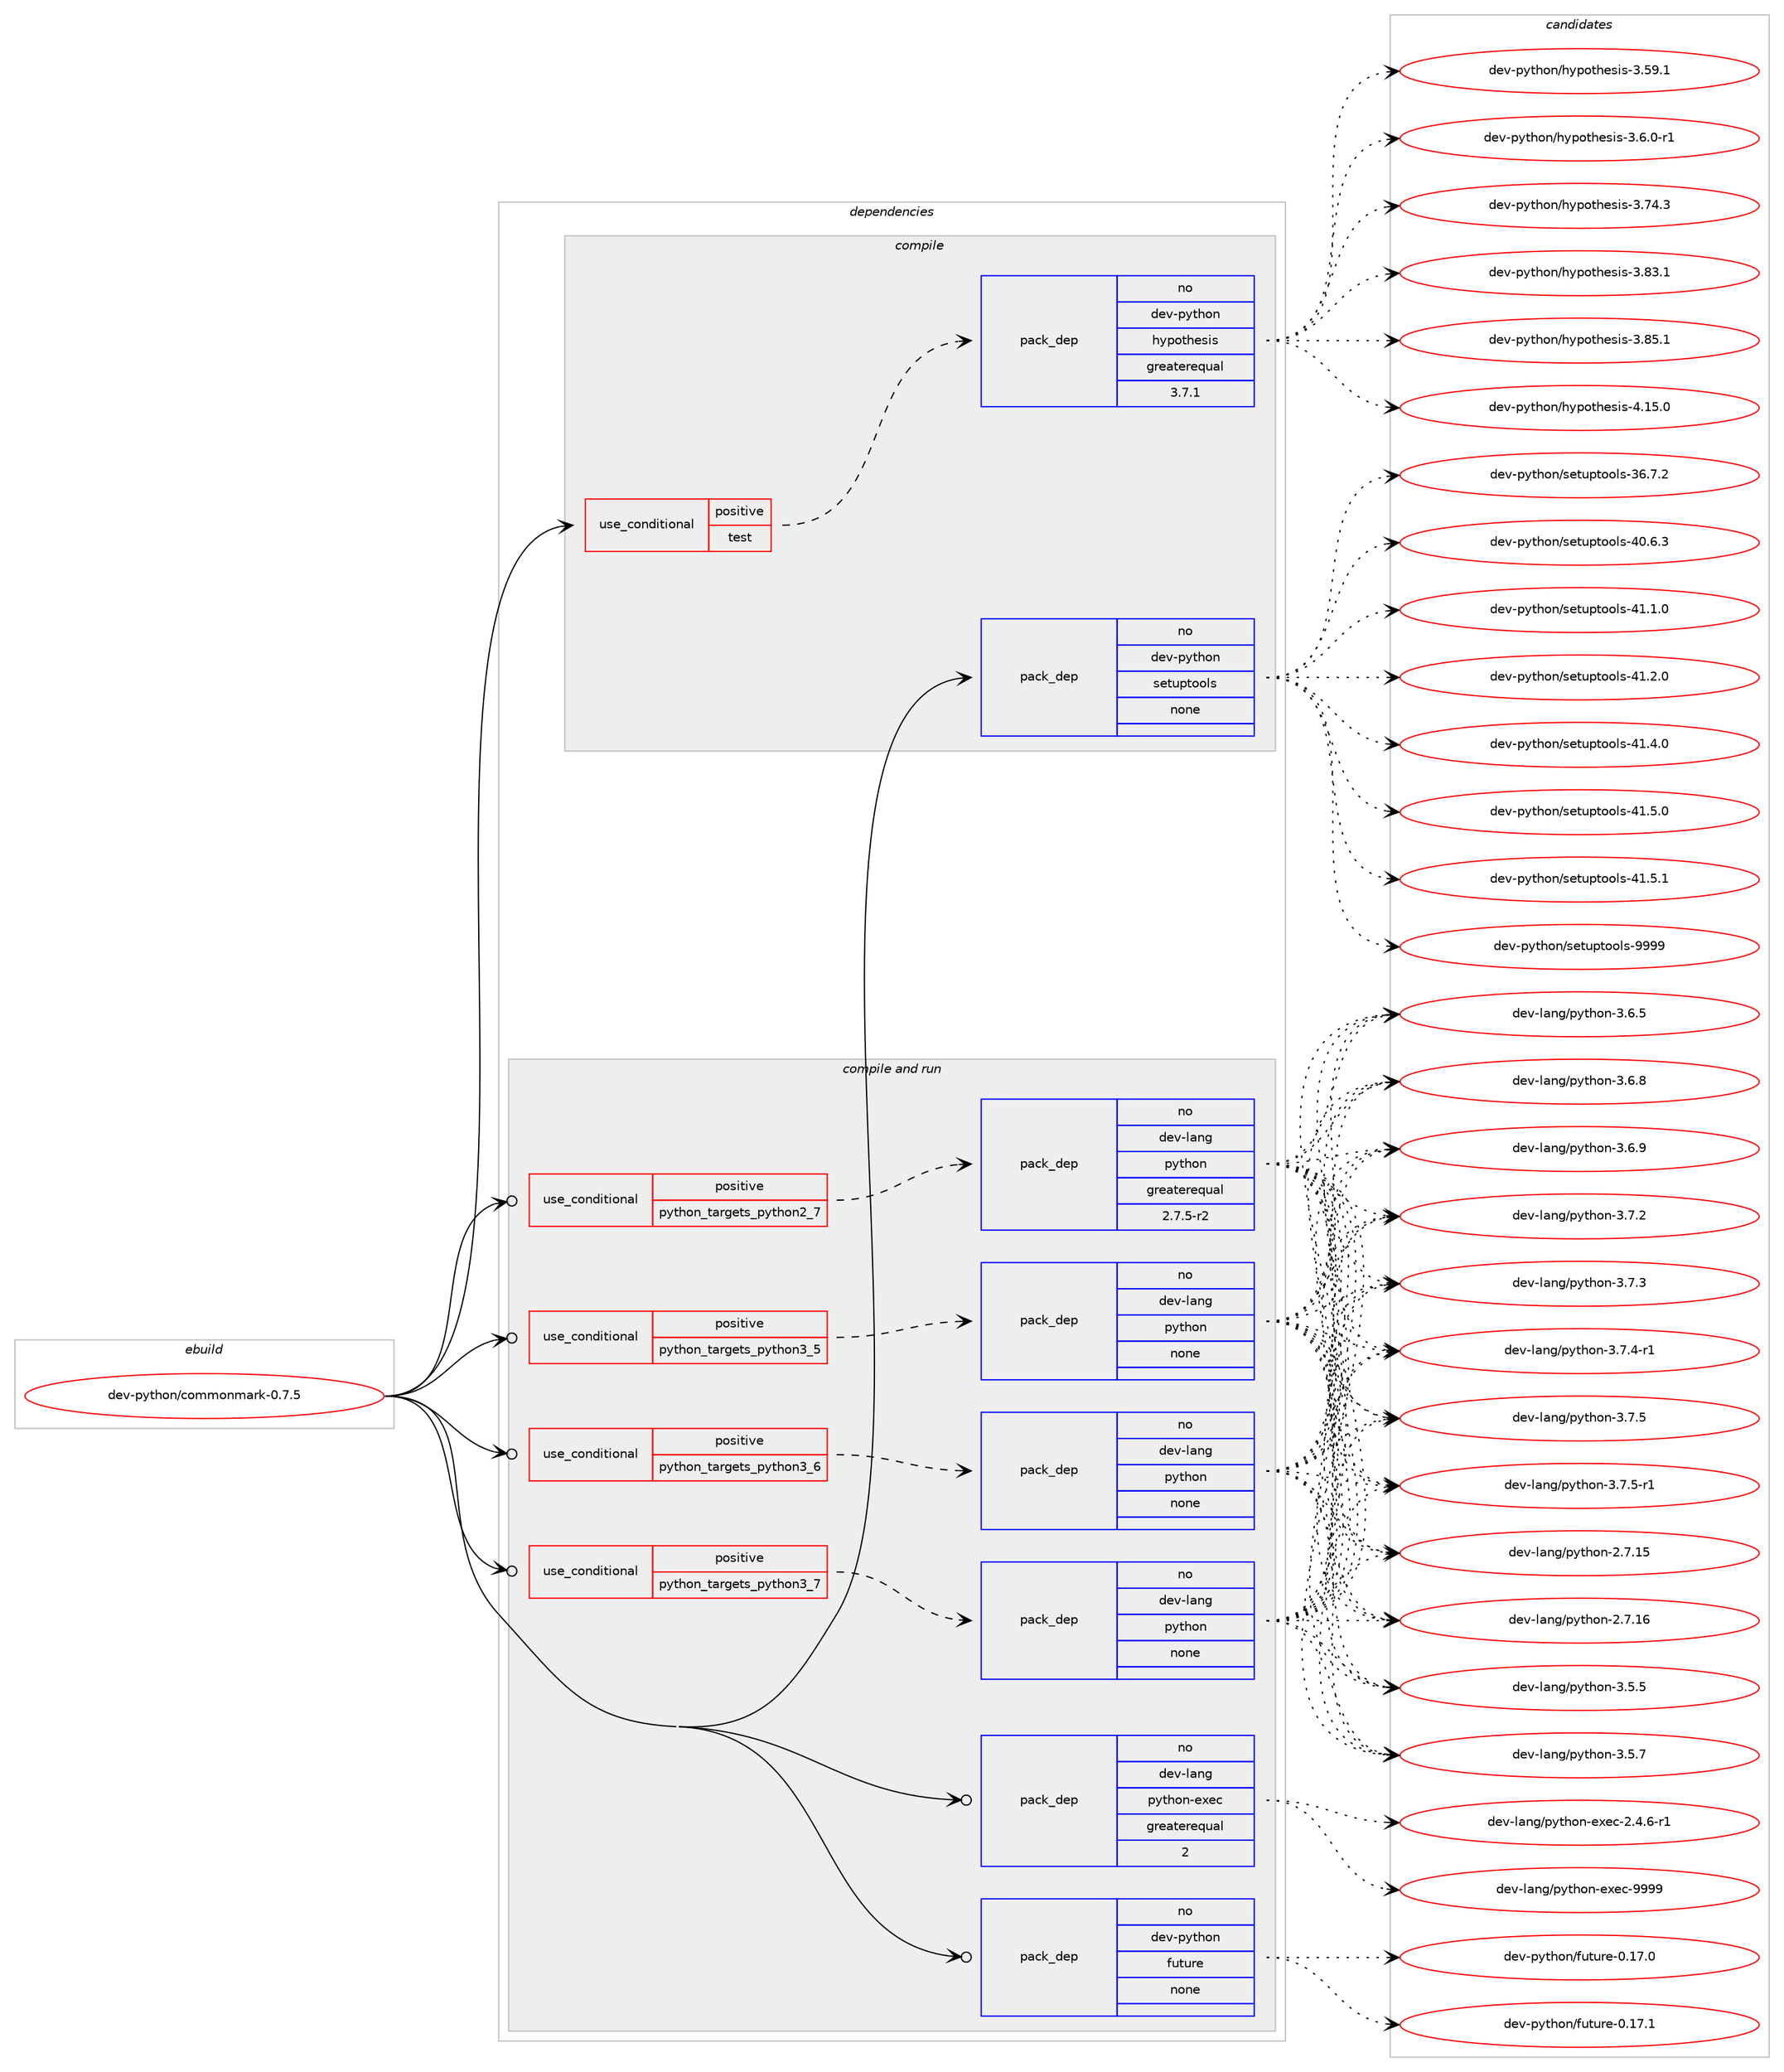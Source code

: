 digraph prolog {

# *************
# Graph options
# *************

newrank=true;
concentrate=true;
compound=true;
graph [rankdir=LR,fontname=Helvetica,fontsize=10,ranksep=1.5];#, ranksep=2.5, nodesep=0.2];
edge  [arrowhead=vee];
node  [fontname=Helvetica,fontsize=10];

# **********
# The ebuild
# **********

subgraph cluster_leftcol {
color=gray;
rank=same;
label=<<i>ebuild</i>>;
id [label="dev-python/commonmark-0.7.5", color=red, width=4, href="../dev-python/commonmark-0.7.5.svg"];
}

# ****************
# The dependencies
# ****************

subgraph cluster_midcol {
color=gray;
label=<<i>dependencies</i>>;
subgraph cluster_compile {
fillcolor="#eeeeee";
style=filled;
label=<<i>compile</i>>;
subgraph cond137776 {
dependency599641 [label=<<TABLE BORDER="0" CELLBORDER="1" CELLSPACING="0" CELLPADDING="4"><TR><TD ROWSPAN="3" CELLPADDING="10">use_conditional</TD></TR><TR><TD>positive</TD></TR><TR><TD>test</TD></TR></TABLE>>, shape=none, color=red];
subgraph pack450086 {
dependency599642 [label=<<TABLE BORDER="0" CELLBORDER="1" CELLSPACING="0" CELLPADDING="4" WIDTH="220"><TR><TD ROWSPAN="6" CELLPADDING="30">pack_dep</TD></TR><TR><TD WIDTH="110">no</TD></TR><TR><TD>dev-python</TD></TR><TR><TD>hypothesis</TD></TR><TR><TD>greaterequal</TD></TR><TR><TD>3.7.1</TD></TR></TABLE>>, shape=none, color=blue];
}
dependency599641:e -> dependency599642:w [weight=20,style="dashed",arrowhead="vee"];
}
id:e -> dependency599641:w [weight=20,style="solid",arrowhead="vee"];
subgraph pack450087 {
dependency599643 [label=<<TABLE BORDER="0" CELLBORDER="1" CELLSPACING="0" CELLPADDING="4" WIDTH="220"><TR><TD ROWSPAN="6" CELLPADDING="30">pack_dep</TD></TR><TR><TD WIDTH="110">no</TD></TR><TR><TD>dev-python</TD></TR><TR><TD>setuptools</TD></TR><TR><TD>none</TD></TR><TR><TD></TD></TR></TABLE>>, shape=none, color=blue];
}
id:e -> dependency599643:w [weight=20,style="solid",arrowhead="vee"];
}
subgraph cluster_compileandrun {
fillcolor="#eeeeee";
style=filled;
label=<<i>compile and run</i>>;
subgraph cond137777 {
dependency599644 [label=<<TABLE BORDER="0" CELLBORDER="1" CELLSPACING="0" CELLPADDING="4"><TR><TD ROWSPAN="3" CELLPADDING="10">use_conditional</TD></TR><TR><TD>positive</TD></TR><TR><TD>python_targets_python2_7</TD></TR></TABLE>>, shape=none, color=red];
subgraph pack450088 {
dependency599645 [label=<<TABLE BORDER="0" CELLBORDER="1" CELLSPACING="0" CELLPADDING="4" WIDTH="220"><TR><TD ROWSPAN="6" CELLPADDING="30">pack_dep</TD></TR><TR><TD WIDTH="110">no</TD></TR><TR><TD>dev-lang</TD></TR><TR><TD>python</TD></TR><TR><TD>greaterequal</TD></TR><TR><TD>2.7.5-r2</TD></TR></TABLE>>, shape=none, color=blue];
}
dependency599644:e -> dependency599645:w [weight=20,style="dashed",arrowhead="vee"];
}
id:e -> dependency599644:w [weight=20,style="solid",arrowhead="odotvee"];
subgraph cond137778 {
dependency599646 [label=<<TABLE BORDER="0" CELLBORDER="1" CELLSPACING="0" CELLPADDING="4"><TR><TD ROWSPAN="3" CELLPADDING="10">use_conditional</TD></TR><TR><TD>positive</TD></TR><TR><TD>python_targets_python3_5</TD></TR></TABLE>>, shape=none, color=red];
subgraph pack450089 {
dependency599647 [label=<<TABLE BORDER="0" CELLBORDER="1" CELLSPACING="0" CELLPADDING="4" WIDTH="220"><TR><TD ROWSPAN="6" CELLPADDING="30">pack_dep</TD></TR><TR><TD WIDTH="110">no</TD></TR><TR><TD>dev-lang</TD></TR><TR><TD>python</TD></TR><TR><TD>none</TD></TR><TR><TD></TD></TR></TABLE>>, shape=none, color=blue];
}
dependency599646:e -> dependency599647:w [weight=20,style="dashed",arrowhead="vee"];
}
id:e -> dependency599646:w [weight=20,style="solid",arrowhead="odotvee"];
subgraph cond137779 {
dependency599648 [label=<<TABLE BORDER="0" CELLBORDER="1" CELLSPACING="0" CELLPADDING="4"><TR><TD ROWSPAN="3" CELLPADDING="10">use_conditional</TD></TR><TR><TD>positive</TD></TR><TR><TD>python_targets_python3_6</TD></TR></TABLE>>, shape=none, color=red];
subgraph pack450090 {
dependency599649 [label=<<TABLE BORDER="0" CELLBORDER="1" CELLSPACING="0" CELLPADDING="4" WIDTH="220"><TR><TD ROWSPAN="6" CELLPADDING="30">pack_dep</TD></TR><TR><TD WIDTH="110">no</TD></TR><TR><TD>dev-lang</TD></TR><TR><TD>python</TD></TR><TR><TD>none</TD></TR><TR><TD></TD></TR></TABLE>>, shape=none, color=blue];
}
dependency599648:e -> dependency599649:w [weight=20,style="dashed",arrowhead="vee"];
}
id:e -> dependency599648:w [weight=20,style="solid",arrowhead="odotvee"];
subgraph cond137780 {
dependency599650 [label=<<TABLE BORDER="0" CELLBORDER="1" CELLSPACING="0" CELLPADDING="4"><TR><TD ROWSPAN="3" CELLPADDING="10">use_conditional</TD></TR><TR><TD>positive</TD></TR><TR><TD>python_targets_python3_7</TD></TR></TABLE>>, shape=none, color=red];
subgraph pack450091 {
dependency599651 [label=<<TABLE BORDER="0" CELLBORDER="1" CELLSPACING="0" CELLPADDING="4" WIDTH="220"><TR><TD ROWSPAN="6" CELLPADDING="30">pack_dep</TD></TR><TR><TD WIDTH="110">no</TD></TR><TR><TD>dev-lang</TD></TR><TR><TD>python</TD></TR><TR><TD>none</TD></TR><TR><TD></TD></TR></TABLE>>, shape=none, color=blue];
}
dependency599650:e -> dependency599651:w [weight=20,style="dashed",arrowhead="vee"];
}
id:e -> dependency599650:w [weight=20,style="solid",arrowhead="odotvee"];
subgraph pack450092 {
dependency599652 [label=<<TABLE BORDER="0" CELLBORDER="1" CELLSPACING="0" CELLPADDING="4" WIDTH="220"><TR><TD ROWSPAN="6" CELLPADDING="30">pack_dep</TD></TR><TR><TD WIDTH="110">no</TD></TR><TR><TD>dev-lang</TD></TR><TR><TD>python-exec</TD></TR><TR><TD>greaterequal</TD></TR><TR><TD>2</TD></TR></TABLE>>, shape=none, color=blue];
}
id:e -> dependency599652:w [weight=20,style="solid",arrowhead="odotvee"];
subgraph pack450093 {
dependency599653 [label=<<TABLE BORDER="0" CELLBORDER="1" CELLSPACING="0" CELLPADDING="4" WIDTH="220"><TR><TD ROWSPAN="6" CELLPADDING="30">pack_dep</TD></TR><TR><TD WIDTH="110">no</TD></TR><TR><TD>dev-python</TD></TR><TR><TD>future</TD></TR><TR><TD>none</TD></TR><TR><TD></TD></TR></TABLE>>, shape=none, color=blue];
}
id:e -> dependency599653:w [weight=20,style="solid",arrowhead="odotvee"];
}
subgraph cluster_run {
fillcolor="#eeeeee";
style=filled;
label=<<i>run</i>>;
}
}

# **************
# The candidates
# **************

subgraph cluster_choices {
rank=same;
color=gray;
label=<<i>candidates</i>>;

subgraph choice450086 {
color=black;
nodesep=1;
choice100101118451121211161041111104710412111211111610410111510511545514653574649 [label="dev-python/hypothesis-3.59.1", color=red, width=4,href="../dev-python/hypothesis-3.59.1.svg"];
choice10010111845112121116104111110471041211121111161041011151051154551465446484511449 [label="dev-python/hypothesis-3.6.0-r1", color=red, width=4,href="../dev-python/hypothesis-3.6.0-r1.svg"];
choice100101118451121211161041111104710412111211111610410111510511545514655524651 [label="dev-python/hypothesis-3.74.3", color=red, width=4,href="../dev-python/hypothesis-3.74.3.svg"];
choice100101118451121211161041111104710412111211111610410111510511545514656514649 [label="dev-python/hypothesis-3.83.1", color=red, width=4,href="../dev-python/hypothesis-3.83.1.svg"];
choice100101118451121211161041111104710412111211111610410111510511545514656534649 [label="dev-python/hypothesis-3.85.1", color=red, width=4,href="../dev-python/hypothesis-3.85.1.svg"];
choice100101118451121211161041111104710412111211111610410111510511545524649534648 [label="dev-python/hypothesis-4.15.0", color=red, width=4,href="../dev-python/hypothesis-4.15.0.svg"];
dependency599642:e -> choice100101118451121211161041111104710412111211111610410111510511545514653574649:w [style=dotted,weight="100"];
dependency599642:e -> choice10010111845112121116104111110471041211121111161041011151051154551465446484511449:w [style=dotted,weight="100"];
dependency599642:e -> choice100101118451121211161041111104710412111211111610410111510511545514655524651:w [style=dotted,weight="100"];
dependency599642:e -> choice100101118451121211161041111104710412111211111610410111510511545514656514649:w [style=dotted,weight="100"];
dependency599642:e -> choice100101118451121211161041111104710412111211111610410111510511545514656534649:w [style=dotted,weight="100"];
dependency599642:e -> choice100101118451121211161041111104710412111211111610410111510511545524649534648:w [style=dotted,weight="100"];
}
subgraph choice450087 {
color=black;
nodesep=1;
choice100101118451121211161041111104711510111611711211611111110811545515446554650 [label="dev-python/setuptools-36.7.2", color=red, width=4,href="../dev-python/setuptools-36.7.2.svg"];
choice100101118451121211161041111104711510111611711211611111110811545524846544651 [label="dev-python/setuptools-40.6.3", color=red, width=4,href="../dev-python/setuptools-40.6.3.svg"];
choice100101118451121211161041111104711510111611711211611111110811545524946494648 [label="dev-python/setuptools-41.1.0", color=red, width=4,href="../dev-python/setuptools-41.1.0.svg"];
choice100101118451121211161041111104711510111611711211611111110811545524946504648 [label="dev-python/setuptools-41.2.0", color=red, width=4,href="../dev-python/setuptools-41.2.0.svg"];
choice100101118451121211161041111104711510111611711211611111110811545524946524648 [label="dev-python/setuptools-41.4.0", color=red, width=4,href="../dev-python/setuptools-41.4.0.svg"];
choice100101118451121211161041111104711510111611711211611111110811545524946534648 [label="dev-python/setuptools-41.5.0", color=red, width=4,href="../dev-python/setuptools-41.5.0.svg"];
choice100101118451121211161041111104711510111611711211611111110811545524946534649 [label="dev-python/setuptools-41.5.1", color=red, width=4,href="../dev-python/setuptools-41.5.1.svg"];
choice10010111845112121116104111110471151011161171121161111111081154557575757 [label="dev-python/setuptools-9999", color=red, width=4,href="../dev-python/setuptools-9999.svg"];
dependency599643:e -> choice100101118451121211161041111104711510111611711211611111110811545515446554650:w [style=dotted,weight="100"];
dependency599643:e -> choice100101118451121211161041111104711510111611711211611111110811545524846544651:w [style=dotted,weight="100"];
dependency599643:e -> choice100101118451121211161041111104711510111611711211611111110811545524946494648:w [style=dotted,weight="100"];
dependency599643:e -> choice100101118451121211161041111104711510111611711211611111110811545524946504648:w [style=dotted,weight="100"];
dependency599643:e -> choice100101118451121211161041111104711510111611711211611111110811545524946524648:w [style=dotted,weight="100"];
dependency599643:e -> choice100101118451121211161041111104711510111611711211611111110811545524946534648:w [style=dotted,weight="100"];
dependency599643:e -> choice100101118451121211161041111104711510111611711211611111110811545524946534649:w [style=dotted,weight="100"];
dependency599643:e -> choice10010111845112121116104111110471151011161171121161111111081154557575757:w [style=dotted,weight="100"];
}
subgraph choice450088 {
color=black;
nodesep=1;
choice10010111845108971101034711212111610411111045504655464953 [label="dev-lang/python-2.7.15", color=red, width=4,href="../dev-lang/python-2.7.15.svg"];
choice10010111845108971101034711212111610411111045504655464954 [label="dev-lang/python-2.7.16", color=red, width=4,href="../dev-lang/python-2.7.16.svg"];
choice100101118451089711010347112121116104111110455146534653 [label="dev-lang/python-3.5.5", color=red, width=4,href="../dev-lang/python-3.5.5.svg"];
choice100101118451089711010347112121116104111110455146534655 [label="dev-lang/python-3.5.7", color=red, width=4,href="../dev-lang/python-3.5.7.svg"];
choice100101118451089711010347112121116104111110455146544653 [label="dev-lang/python-3.6.5", color=red, width=4,href="../dev-lang/python-3.6.5.svg"];
choice100101118451089711010347112121116104111110455146544656 [label="dev-lang/python-3.6.8", color=red, width=4,href="../dev-lang/python-3.6.8.svg"];
choice100101118451089711010347112121116104111110455146544657 [label="dev-lang/python-3.6.9", color=red, width=4,href="../dev-lang/python-3.6.9.svg"];
choice100101118451089711010347112121116104111110455146554650 [label="dev-lang/python-3.7.2", color=red, width=4,href="../dev-lang/python-3.7.2.svg"];
choice100101118451089711010347112121116104111110455146554651 [label="dev-lang/python-3.7.3", color=red, width=4,href="../dev-lang/python-3.7.3.svg"];
choice1001011184510897110103471121211161041111104551465546524511449 [label="dev-lang/python-3.7.4-r1", color=red, width=4,href="../dev-lang/python-3.7.4-r1.svg"];
choice100101118451089711010347112121116104111110455146554653 [label="dev-lang/python-3.7.5", color=red, width=4,href="../dev-lang/python-3.7.5.svg"];
choice1001011184510897110103471121211161041111104551465546534511449 [label="dev-lang/python-3.7.5-r1", color=red, width=4,href="../dev-lang/python-3.7.5-r1.svg"];
dependency599645:e -> choice10010111845108971101034711212111610411111045504655464953:w [style=dotted,weight="100"];
dependency599645:e -> choice10010111845108971101034711212111610411111045504655464954:w [style=dotted,weight="100"];
dependency599645:e -> choice100101118451089711010347112121116104111110455146534653:w [style=dotted,weight="100"];
dependency599645:e -> choice100101118451089711010347112121116104111110455146534655:w [style=dotted,weight="100"];
dependency599645:e -> choice100101118451089711010347112121116104111110455146544653:w [style=dotted,weight="100"];
dependency599645:e -> choice100101118451089711010347112121116104111110455146544656:w [style=dotted,weight="100"];
dependency599645:e -> choice100101118451089711010347112121116104111110455146544657:w [style=dotted,weight="100"];
dependency599645:e -> choice100101118451089711010347112121116104111110455146554650:w [style=dotted,weight="100"];
dependency599645:e -> choice100101118451089711010347112121116104111110455146554651:w [style=dotted,weight="100"];
dependency599645:e -> choice1001011184510897110103471121211161041111104551465546524511449:w [style=dotted,weight="100"];
dependency599645:e -> choice100101118451089711010347112121116104111110455146554653:w [style=dotted,weight="100"];
dependency599645:e -> choice1001011184510897110103471121211161041111104551465546534511449:w [style=dotted,weight="100"];
}
subgraph choice450089 {
color=black;
nodesep=1;
choice10010111845108971101034711212111610411111045504655464953 [label="dev-lang/python-2.7.15", color=red, width=4,href="../dev-lang/python-2.7.15.svg"];
choice10010111845108971101034711212111610411111045504655464954 [label="dev-lang/python-2.7.16", color=red, width=4,href="../dev-lang/python-2.7.16.svg"];
choice100101118451089711010347112121116104111110455146534653 [label="dev-lang/python-3.5.5", color=red, width=4,href="../dev-lang/python-3.5.5.svg"];
choice100101118451089711010347112121116104111110455146534655 [label="dev-lang/python-3.5.7", color=red, width=4,href="../dev-lang/python-3.5.7.svg"];
choice100101118451089711010347112121116104111110455146544653 [label="dev-lang/python-3.6.5", color=red, width=4,href="../dev-lang/python-3.6.5.svg"];
choice100101118451089711010347112121116104111110455146544656 [label="dev-lang/python-3.6.8", color=red, width=4,href="../dev-lang/python-3.6.8.svg"];
choice100101118451089711010347112121116104111110455146544657 [label="dev-lang/python-3.6.9", color=red, width=4,href="../dev-lang/python-3.6.9.svg"];
choice100101118451089711010347112121116104111110455146554650 [label="dev-lang/python-3.7.2", color=red, width=4,href="../dev-lang/python-3.7.2.svg"];
choice100101118451089711010347112121116104111110455146554651 [label="dev-lang/python-3.7.3", color=red, width=4,href="../dev-lang/python-3.7.3.svg"];
choice1001011184510897110103471121211161041111104551465546524511449 [label="dev-lang/python-3.7.4-r1", color=red, width=4,href="../dev-lang/python-3.7.4-r1.svg"];
choice100101118451089711010347112121116104111110455146554653 [label="dev-lang/python-3.7.5", color=red, width=4,href="../dev-lang/python-3.7.5.svg"];
choice1001011184510897110103471121211161041111104551465546534511449 [label="dev-lang/python-3.7.5-r1", color=red, width=4,href="../dev-lang/python-3.7.5-r1.svg"];
dependency599647:e -> choice10010111845108971101034711212111610411111045504655464953:w [style=dotted,weight="100"];
dependency599647:e -> choice10010111845108971101034711212111610411111045504655464954:w [style=dotted,weight="100"];
dependency599647:e -> choice100101118451089711010347112121116104111110455146534653:w [style=dotted,weight="100"];
dependency599647:e -> choice100101118451089711010347112121116104111110455146534655:w [style=dotted,weight="100"];
dependency599647:e -> choice100101118451089711010347112121116104111110455146544653:w [style=dotted,weight="100"];
dependency599647:e -> choice100101118451089711010347112121116104111110455146544656:w [style=dotted,weight="100"];
dependency599647:e -> choice100101118451089711010347112121116104111110455146544657:w [style=dotted,weight="100"];
dependency599647:e -> choice100101118451089711010347112121116104111110455146554650:w [style=dotted,weight="100"];
dependency599647:e -> choice100101118451089711010347112121116104111110455146554651:w [style=dotted,weight="100"];
dependency599647:e -> choice1001011184510897110103471121211161041111104551465546524511449:w [style=dotted,weight="100"];
dependency599647:e -> choice100101118451089711010347112121116104111110455146554653:w [style=dotted,weight="100"];
dependency599647:e -> choice1001011184510897110103471121211161041111104551465546534511449:w [style=dotted,weight="100"];
}
subgraph choice450090 {
color=black;
nodesep=1;
choice10010111845108971101034711212111610411111045504655464953 [label="dev-lang/python-2.7.15", color=red, width=4,href="../dev-lang/python-2.7.15.svg"];
choice10010111845108971101034711212111610411111045504655464954 [label="dev-lang/python-2.7.16", color=red, width=4,href="../dev-lang/python-2.7.16.svg"];
choice100101118451089711010347112121116104111110455146534653 [label="dev-lang/python-3.5.5", color=red, width=4,href="../dev-lang/python-3.5.5.svg"];
choice100101118451089711010347112121116104111110455146534655 [label="dev-lang/python-3.5.7", color=red, width=4,href="../dev-lang/python-3.5.7.svg"];
choice100101118451089711010347112121116104111110455146544653 [label="dev-lang/python-3.6.5", color=red, width=4,href="../dev-lang/python-3.6.5.svg"];
choice100101118451089711010347112121116104111110455146544656 [label="dev-lang/python-3.6.8", color=red, width=4,href="../dev-lang/python-3.6.8.svg"];
choice100101118451089711010347112121116104111110455146544657 [label="dev-lang/python-3.6.9", color=red, width=4,href="../dev-lang/python-3.6.9.svg"];
choice100101118451089711010347112121116104111110455146554650 [label="dev-lang/python-3.7.2", color=red, width=4,href="../dev-lang/python-3.7.2.svg"];
choice100101118451089711010347112121116104111110455146554651 [label="dev-lang/python-3.7.3", color=red, width=4,href="../dev-lang/python-3.7.3.svg"];
choice1001011184510897110103471121211161041111104551465546524511449 [label="dev-lang/python-3.7.4-r1", color=red, width=4,href="../dev-lang/python-3.7.4-r1.svg"];
choice100101118451089711010347112121116104111110455146554653 [label="dev-lang/python-3.7.5", color=red, width=4,href="../dev-lang/python-3.7.5.svg"];
choice1001011184510897110103471121211161041111104551465546534511449 [label="dev-lang/python-3.7.5-r1", color=red, width=4,href="../dev-lang/python-3.7.5-r1.svg"];
dependency599649:e -> choice10010111845108971101034711212111610411111045504655464953:w [style=dotted,weight="100"];
dependency599649:e -> choice10010111845108971101034711212111610411111045504655464954:w [style=dotted,weight="100"];
dependency599649:e -> choice100101118451089711010347112121116104111110455146534653:w [style=dotted,weight="100"];
dependency599649:e -> choice100101118451089711010347112121116104111110455146534655:w [style=dotted,weight="100"];
dependency599649:e -> choice100101118451089711010347112121116104111110455146544653:w [style=dotted,weight="100"];
dependency599649:e -> choice100101118451089711010347112121116104111110455146544656:w [style=dotted,weight="100"];
dependency599649:e -> choice100101118451089711010347112121116104111110455146544657:w [style=dotted,weight="100"];
dependency599649:e -> choice100101118451089711010347112121116104111110455146554650:w [style=dotted,weight="100"];
dependency599649:e -> choice100101118451089711010347112121116104111110455146554651:w [style=dotted,weight="100"];
dependency599649:e -> choice1001011184510897110103471121211161041111104551465546524511449:w [style=dotted,weight="100"];
dependency599649:e -> choice100101118451089711010347112121116104111110455146554653:w [style=dotted,weight="100"];
dependency599649:e -> choice1001011184510897110103471121211161041111104551465546534511449:w [style=dotted,weight="100"];
}
subgraph choice450091 {
color=black;
nodesep=1;
choice10010111845108971101034711212111610411111045504655464953 [label="dev-lang/python-2.7.15", color=red, width=4,href="../dev-lang/python-2.7.15.svg"];
choice10010111845108971101034711212111610411111045504655464954 [label="dev-lang/python-2.7.16", color=red, width=4,href="../dev-lang/python-2.7.16.svg"];
choice100101118451089711010347112121116104111110455146534653 [label="dev-lang/python-3.5.5", color=red, width=4,href="../dev-lang/python-3.5.5.svg"];
choice100101118451089711010347112121116104111110455146534655 [label="dev-lang/python-3.5.7", color=red, width=4,href="../dev-lang/python-3.5.7.svg"];
choice100101118451089711010347112121116104111110455146544653 [label="dev-lang/python-3.6.5", color=red, width=4,href="../dev-lang/python-3.6.5.svg"];
choice100101118451089711010347112121116104111110455146544656 [label="dev-lang/python-3.6.8", color=red, width=4,href="../dev-lang/python-3.6.8.svg"];
choice100101118451089711010347112121116104111110455146544657 [label="dev-lang/python-3.6.9", color=red, width=4,href="../dev-lang/python-3.6.9.svg"];
choice100101118451089711010347112121116104111110455146554650 [label="dev-lang/python-3.7.2", color=red, width=4,href="../dev-lang/python-3.7.2.svg"];
choice100101118451089711010347112121116104111110455146554651 [label="dev-lang/python-3.7.3", color=red, width=4,href="../dev-lang/python-3.7.3.svg"];
choice1001011184510897110103471121211161041111104551465546524511449 [label="dev-lang/python-3.7.4-r1", color=red, width=4,href="../dev-lang/python-3.7.4-r1.svg"];
choice100101118451089711010347112121116104111110455146554653 [label="dev-lang/python-3.7.5", color=red, width=4,href="../dev-lang/python-3.7.5.svg"];
choice1001011184510897110103471121211161041111104551465546534511449 [label="dev-lang/python-3.7.5-r1", color=red, width=4,href="../dev-lang/python-3.7.5-r1.svg"];
dependency599651:e -> choice10010111845108971101034711212111610411111045504655464953:w [style=dotted,weight="100"];
dependency599651:e -> choice10010111845108971101034711212111610411111045504655464954:w [style=dotted,weight="100"];
dependency599651:e -> choice100101118451089711010347112121116104111110455146534653:w [style=dotted,weight="100"];
dependency599651:e -> choice100101118451089711010347112121116104111110455146534655:w [style=dotted,weight="100"];
dependency599651:e -> choice100101118451089711010347112121116104111110455146544653:w [style=dotted,weight="100"];
dependency599651:e -> choice100101118451089711010347112121116104111110455146544656:w [style=dotted,weight="100"];
dependency599651:e -> choice100101118451089711010347112121116104111110455146544657:w [style=dotted,weight="100"];
dependency599651:e -> choice100101118451089711010347112121116104111110455146554650:w [style=dotted,weight="100"];
dependency599651:e -> choice100101118451089711010347112121116104111110455146554651:w [style=dotted,weight="100"];
dependency599651:e -> choice1001011184510897110103471121211161041111104551465546524511449:w [style=dotted,weight="100"];
dependency599651:e -> choice100101118451089711010347112121116104111110455146554653:w [style=dotted,weight="100"];
dependency599651:e -> choice1001011184510897110103471121211161041111104551465546534511449:w [style=dotted,weight="100"];
}
subgraph choice450092 {
color=black;
nodesep=1;
choice10010111845108971101034711212111610411111045101120101994550465246544511449 [label="dev-lang/python-exec-2.4.6-r1", color=red, width=4,href="../dev-lang/python-exec-2.4.6-r1.svg"];
choice10010111845108971101034711212111610411111045101120101994557575757 [label="dev-lang/python-exec-9999", color=red, width=4,href="../dev-lang/python-exec-9999.svg"];
dependency599652:e -> choice10010111845108971101034711212111610411111045101120101994550465246544511449:w [style=dotted,weight="100"];
dependency599652:e -> choice10010111845108971101034711212111610411111045101120101994557575757:w [style=dotted,weight="100"];
}
subgraph choice450093 {
color=black;
nodesep=1;
choice100101118451121211161041111104710211711611711410145484649554648 [label="dev-python/future-0.17.0", color=red, width=4,href="../dev-python/future-0.17.0.svg"];
choice100101118451121211161041111104710211711611711410145484649554649 [label="dev-python/future-0.17.1", color=red, width=4,href="../dev-python/future-0.17.1.svg"];
dependency599653:e -> choice100101118451121211161041111104710211711611711410145484649554648:w [style=dotted,weight="100"];
dependency599653:e -> choice100101118451121211161041111104710211711611711410145484649554649:w [style=dotted,weight="100"];
}
}

}
